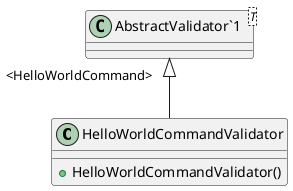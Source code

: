 @startuml
class HelloWorldCommandValidator {
    + HelloWorldCommandValidator()
}
class "AbstractValidator`1"<T> {
}
"AbstractValidator`1" "<HelloWorldCommand>" <|-- HelloWorldCommandValidator
@enduml

